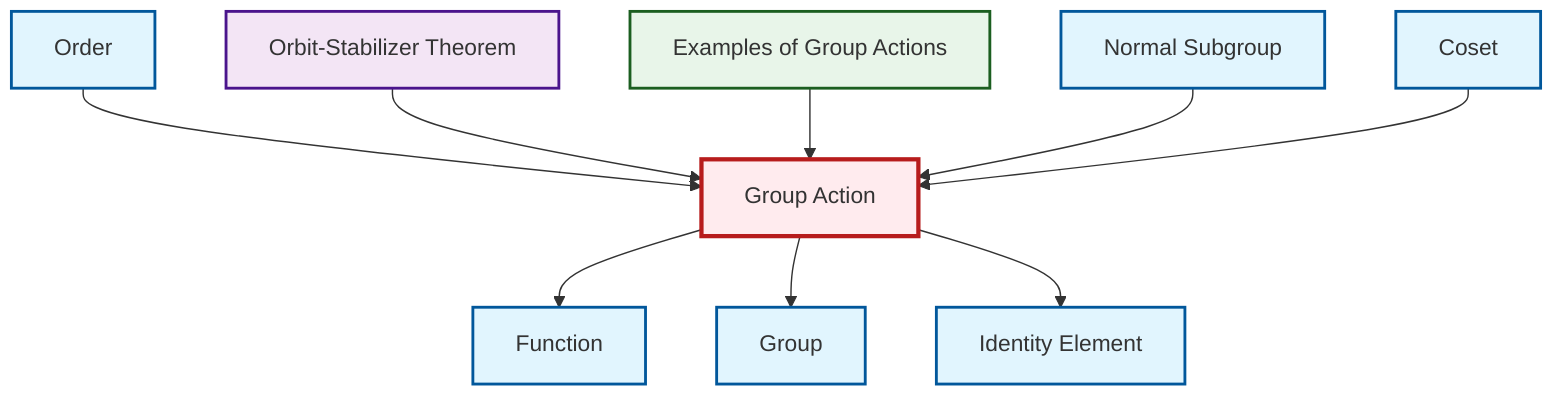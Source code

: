 graph TD
    classDef definition fill:#e1f5fe,stroke:#01579b,stroke-width:2px
    classDef theorem fill:#f3e5f5,stroke:#4a148c,stroke-width:2px
    classDef axiom fill:#fff3e0,stroke:#e65100,stroke-width:2px
    classDef example fill:#e8f5e9,stroke:#1b5e20,stroke-width:2px
    classDef current fill:#ffebee,stroke:#b71c1c,stroke-width:3px
    thm-orbit-stabilizer["Orbit-Stabilizer Theorem"]:::theorem
    def-coset["Coset"]:::definition
    def-group["Group"]:::definition
    ex-group-action-examples["Examples of Group Actions"]:::example
    def-group-action["Group Action"]:::definition
    def-order["Order"]:::definition
    def-normal-subgroup["Normal Subgroup"]:::definition
    def-identity-element["Identity Element"]:::definition
    def-function["Function"]:::definition
    def-group-action --> def-function
    def-order --> def-group-action
    def-group-action --> def-group
    thm-orbit-stabilizer --> def-group-action
    ex-group-action-examples --> def-group-action
    def-group-action --> def-identity-element
    def-normal-subgroup --> def-group-action
    def-coset --> def-group-action
    class def-group-action current